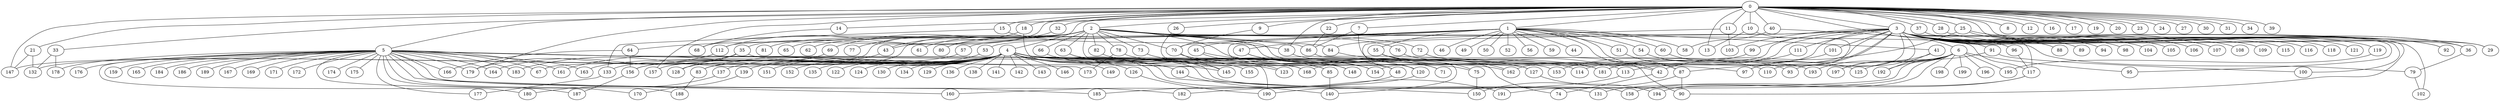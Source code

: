 
graph graphname {
    0 -- 1
0 -- 2
0 -- 3
0 -- 4
0 -- 5
0 -- 6
0 -- 7
0 -- 8
0 -- 9
0 -- 10
0 -- 11
0 -- 12
0 -- 13
0 -- 14
0 -- 15
0 -- 16
0 -- 17
0 -- 18
0 -- 19
0 -- 20
0 -- 21
0 -- 22
0 -- 23
0 -- 24
0 -- 25
0 -- 26
0 -- 27
0 -- 28
0 -- 29
0 -- 30
0 -- 31
0 -- 32
0 -- 33
0 -- 34
0 -- 35
0 -- 36
0 -- 37
0 -- 38
0 -- 39
0 -- 40
0 -- 157
0 -- 179
0 -- 147
1 -- 41
1 -- 42
1 -- 43
1 -- 44
1 -- 45
1 -- 46
1 -- 47
1 -- 48
1 -- 49
1 -- 50
1 -- 51
1 -- 52
1 -- 53
1 -- 54
1 -- 55
1 -- 56
1 -- 57
1 -- 58
1 -- 59
1 -- 60
1 -- 87
1 -- 70
2 -- 61
2 -- 62
2 -- 63
2 -- 64
2 -- 65
2 -- 66
2 -- 67
2 -- 68
2 -- 69
2 -- 70
2 -- 71
2 -- 72
2 -- 73
2 -- 74
2 -- 75
2 -- 76
2 -- 77
2 -- 78
2 -- 79
2 -- 80
2 -- 81
2 -- 82
2 -- 83
2 -- 84
2 -- 85
2 -- 86
3 -- 87
3 -- 88
3 -- 89
3 -- 90
3 -- 91
3 -- 92
3 -- 93
3 -- 94
3 -- 95
3 -- 96
3 -- 97
3 -- 98
3 -- 99
3 -- 100
3 -- 101
3 -- 102
3 -- 103
3 -- 104
3 -- 105
3 -- 106
3 -- 107
3 -- 108
3 -- 109
3 -- 110
3 -- 111
3 -- 112
3 -- 113
3 -- 114
3 -- 115
3 -- 116
3 -- 117
3 -- 118
3 -- 119
3 -- 120
3 -- 121
3 -- 162
3 -- 154
4 -- 128
4 -- 130
4 -- 131
4 -- 132
4 -- 133
4 -- 134
4 -- 129
4 -- 136
4 -- 137
4 -- 138
4 -- 139
4 -- 140
4 -- 141
4 -- 142
4 -- 143
4 -- 144
4 -- 145
4 -- 146
4 -- 147
4 -- 148
4 -- 149
4 -- 150
4 -- 151
4 -- 152
4 -- 153
4 -- 154
4 -- 155
4 -- 156
4 -- 157
4 -- 158
4 -- 135
4 -- 122
4 -- 123
4 -- 124
4 -- 125
4 -- 126
4 -- 127
4 -- 163
5 -- 159
5 -- 160
5 -- 161
5 -- 162
5 -- 163
5 -- 164
5 -- 165
5 -- 166
5 -- 167
5 -- 168
5 -- 169
5 -- 170
5 -- 171
5 -- 172
5 -- 173
5 -- 174
5 -- 175
5 -- 176
5 -- 177
5 -- 178
5 -- 179
5 -- 180
5 -- 181
5 -- 182
5 -- 183
5 -- 184
5 -- 185
5 -- 186
5 -- 187
5 -- 188
5 -- 189
5 -- 67
6 -- 192
6 -- 194
6 -- 195
6 -- 196
6 -- 197
6 -- 198
6 -- 193
6 -- 199
6 -- 190
6 -- 191
6 -- 95
6 -- 181
7 -- 127
7 -- 86
9 -- 70
10 -- 97
10 -- 13
11 -- 84
11 -- 103
14 -- 68
15 -- 133
15 -- 38
18 -- 112
18 -- 190
21 -- 132
21 -- 147
22 -- 86
25 -- 42
25 -- 29
25 -- 36
26 -- 48
28 -- 36
32 -- 43
33 -- 178
33 -- 132
35 -- 145
35 -- 128
35 -- 164
36 -- 79
37 -- 92
38 -- 42
40 -- 117
40 -- 58
41 -- 192
41 -- 197
42 -- 74
43 -- 161
45 -- 120
45 -- 148
47 -- 71
47 -- 48
48 -- 160
51 -- 87
53 -- 83
54 -- 110
55 -- 75
55 -- 90
55 -- 113
57 -- 156
60 -- 93
63 -- 168
63 -- 123
64 -- 156
64 -- 166
66 -- 155
69 -- 183
70 -- 181
70 -- 145
72 -- 193
73 -- 154
75 -- 150
76 -- 97
78 -- 114
78 -- 173
79 -- 102
82 -- 85
83 -- 188
84 -- 162
85 -- 140
86 -- 140
87 -- 90
87 -- 150
91 -- 100
91 -- 125
96 -- 117
99 -- 168
101 -- 181
111 -- 153
112 -- 179
113 -- 182
117 -- 158
117 -- 131
119 -- 195
120 -- 185
126 -- 190
127 -- 194
133 -- 177
137 -- 180
139 -- 170
144 -- 191
156 -- 187

}
